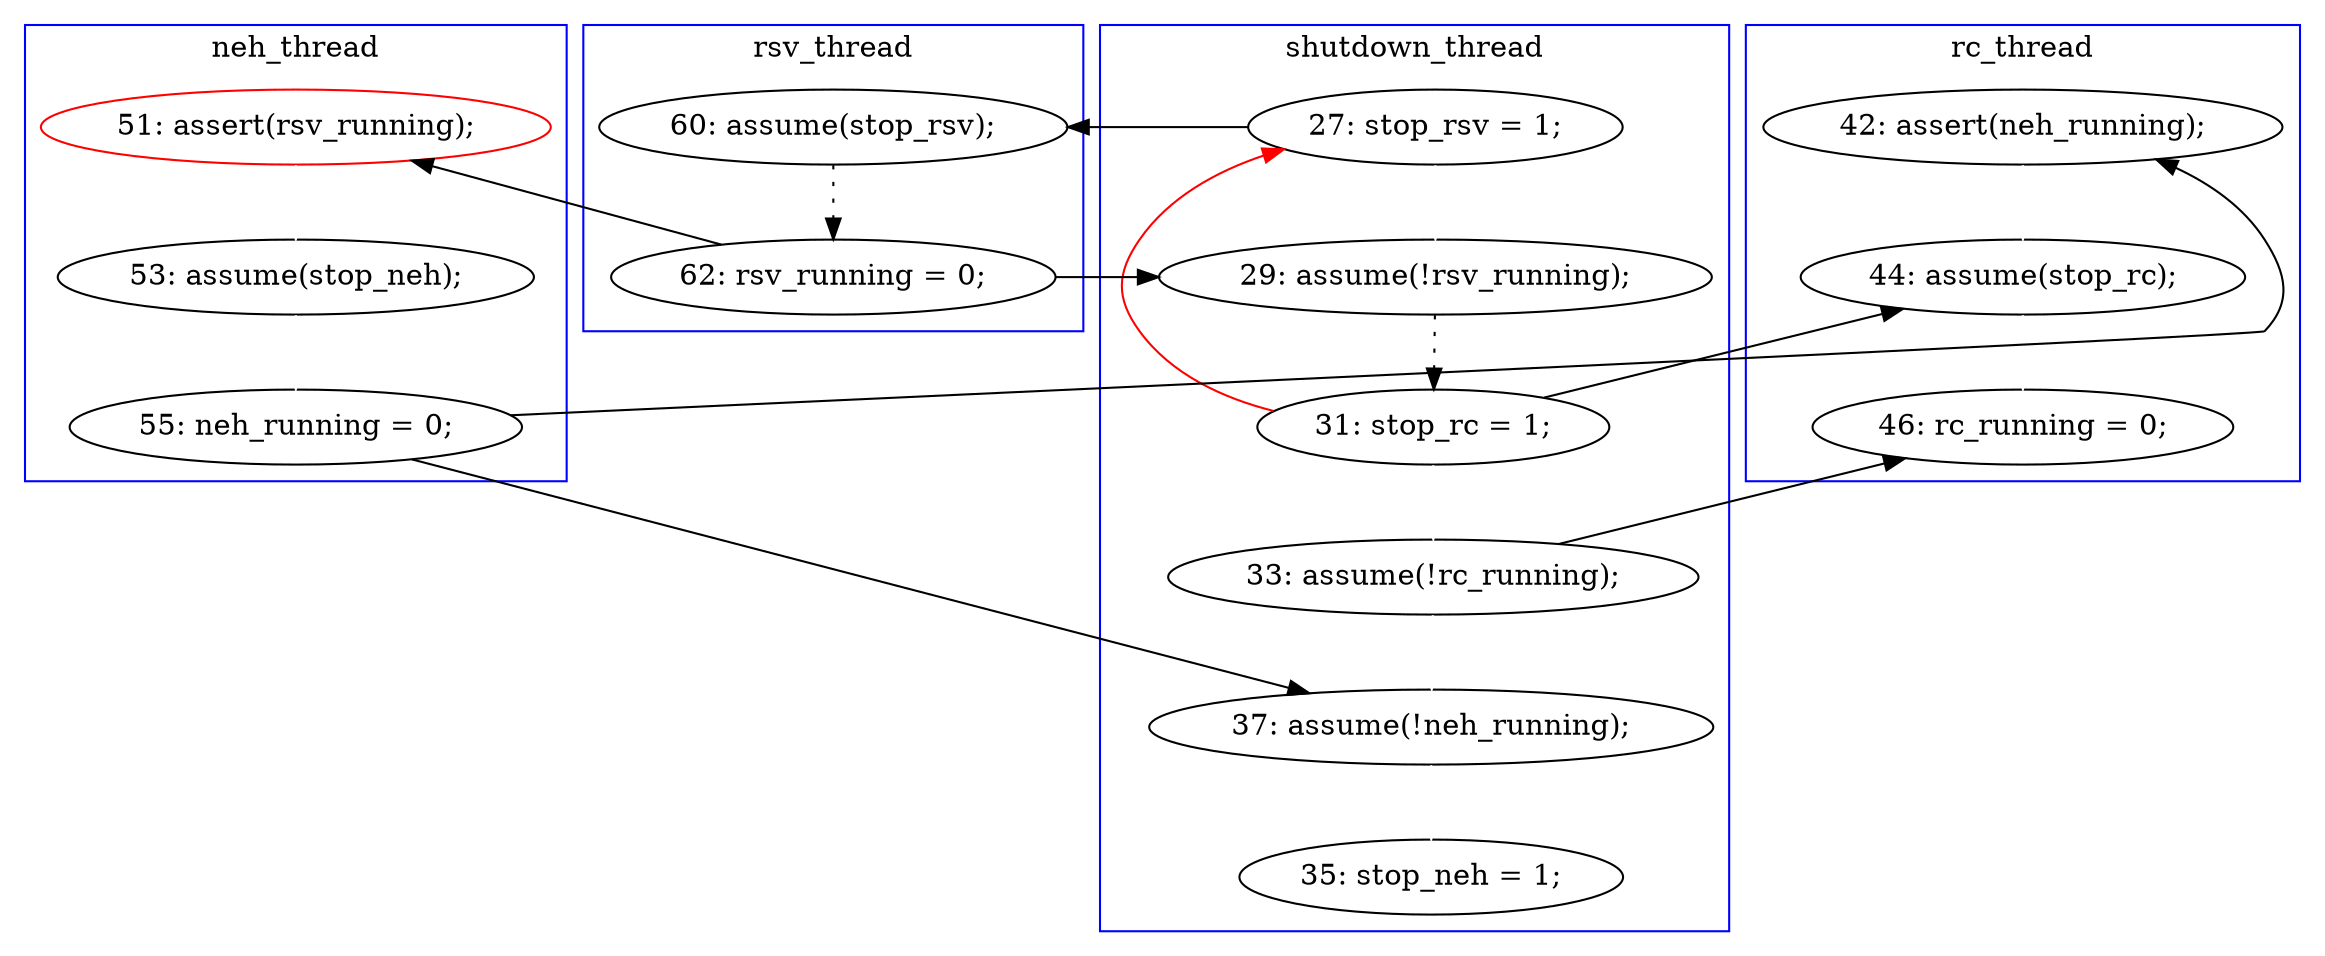 digraph Counterexample {
	23 -> 26 [color = white, style = solid]
	19 -> 23 [color = white, style = solid]
	19 -> 33 [color = black, style = solid, constraint = false]
	16 -> 17 [color = black, style = dotted]
	19 -> 11 [color = red, style = solid, constraint = false]
	17 -> 21 [color = black, style = solid, constraint = false]
	23 -> 34 [color = black, style = solid, constraint = false]
	18 -> 19 [color = black, style = dotted]
	17 -> 18 [color = black, style = solid, constraint = false]
	11 -> 18 [color = white, style = solid]
	21 -> 22 [color = white, style = solid]
	22 -> 24 [color = white, style = solid]
	24 -> 25 [color = black, style = solid, constraint = false]
	25 -> 33 [color = white, style = solid]
	26 -> 27 [color = white, style = solid]
	33 -> 34 [color = white, style = solid]
	11 -> 16 [color = black, style = solid, constraint = false]
	24 -> 26 [color = black, style = solid, constraint = false]
	subgraph cluster3 {
		label = neh_thread
		color = blue
		24  [label = "55: neh_running = 0;"]
		22  [label = "53: assume(stop_neh);"]
		21  [label = "51: assert(rsv_running);", color = red]
	}
	subgraph cluster4 {
		label = rsv_thread
		color = blue
		17  [label = "62: rsv_running = 0;"]
		16  [label = "60: assume(stop_rsv);"]
	}
	subgraph cluster1 {
		label = shutdown_thread
		color = blue
		18  [label = "29: assume(!rsv_running);"]
		27  [label = "35: stop_neh = 1;"]
		11  [label = "27: stop_rsv = 1;"]
		19  [label = "31: stop_rc = 1;"]
		23  [label = "33: assume(!rc_running);"]
		26  [label = "37: assume(!neh_running);"]
	}
	subgraph cluster2 {
		label = rc_thread
		color = blue
		33  [label = "44: assume(stop_rc);"]
		34  [label = "46: rc_running = 0;"]
		25  [label = "42: assert(neh_running);"]
	}
}